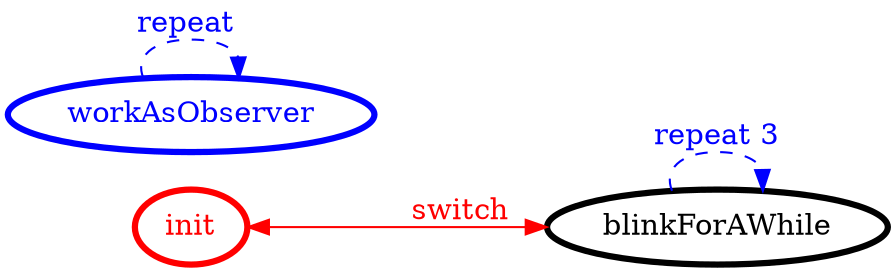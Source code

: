 /*
*
* A GraphViz DOT FSM description 
* Please use a GraphViz visualizer (like http://www.webgraphviz.com)
*  
*/

digraph finite_state_machine {
	rankdir=LR
	size="8,5"
	
	init [ color = red ][ fontcolor = red ][ penwidth = 3 ]
	blinkForAWhile [ color = black ][ fontcolor = black ][ penwidth = 3 ]
	workAsObserver [ color = blue ][ fontcolor = blue ][ penwidth = 3 ]
	
	workAsObserver -> workAsObserver [ label = "repeat "][ style = dashed ][ color = blue ][ fontcolor = blue ]
	blinkForAWhile -> blinkForAWhile [ label = "repeat 3"][ style = dashed ][ color = blue ][ fontcolor = blue ]
	init -> blinkForAWhile [ label = "switch" ][ color = red ][ fontcolor = red ][ dir = both ]
}
